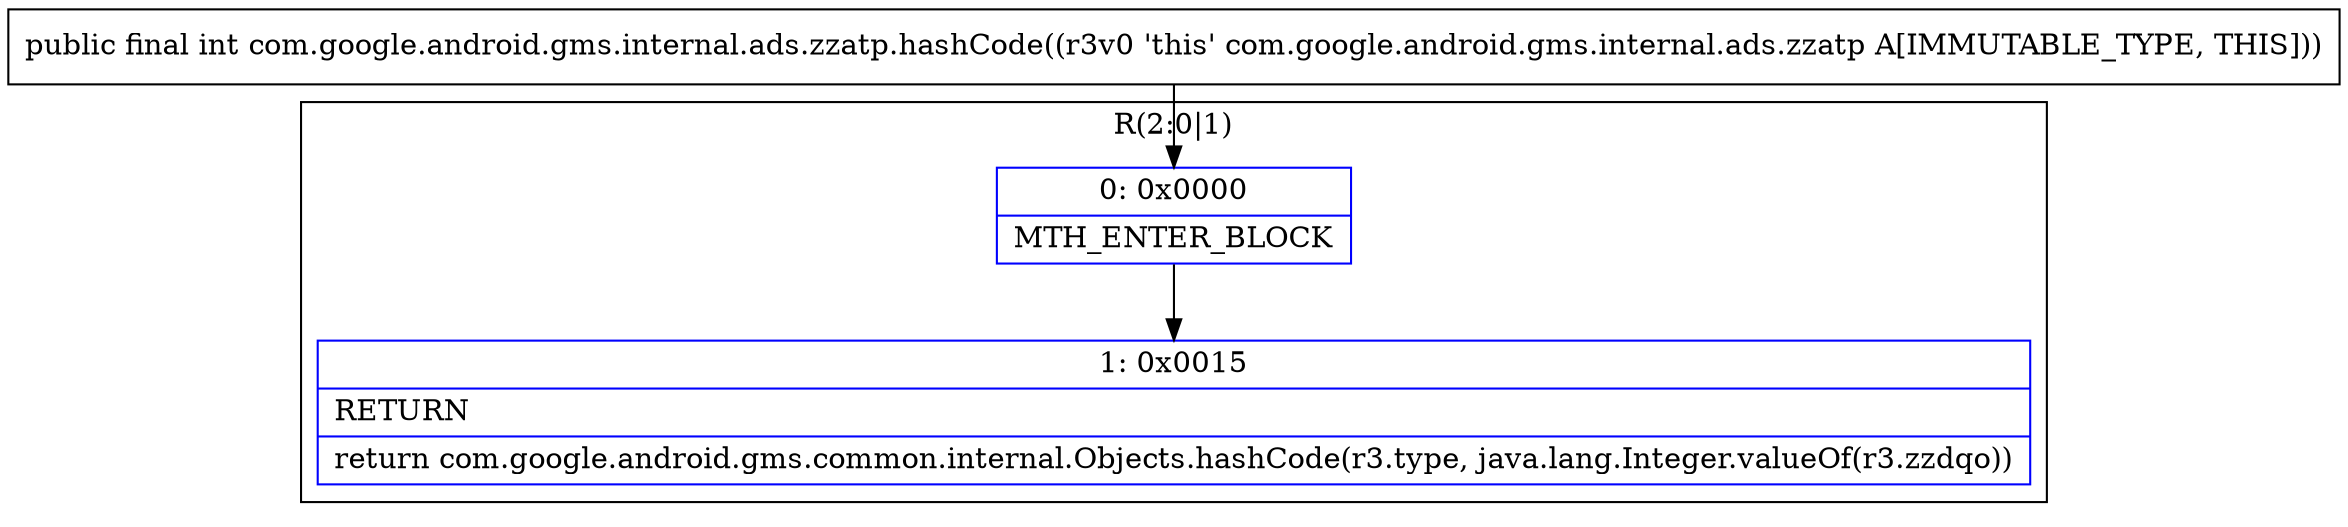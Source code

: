 digraph "CFG forcom.google.android.gms.internal.ads.zzatp.hashCode()I" {
subgraph cluster_Region_273277680 {
label = "R(2:0|1)";
node [shape=record,color=blue];
Node_0 [shape=record,label="{0\:\ 0x0000|MTH_ENTER_BLOCK\l}"];
Node_1 [shape=record,label="{1\:\ 0x0015|RETURN\l|return com.google.android.gms.common.internal.Objects.hashCode(r3.type, java.lang.Integer.valueOf(r3.zzdqo))\l}"];
}
MethodNode[shape=record,label="{public final int com.google.android.gms.internal.ads.zzatp.hashCode((r3v0 'this' com.google.android.gms.internal.ads.zzatp A[IMMUTABLE_TYPE, THIS])) }"];
MethodNode -> Node_0;
Node_0 -> Node_1;
}

